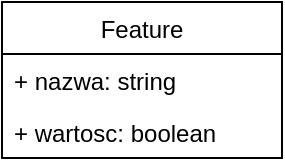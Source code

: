 <mxfile version="17.1.0" type="device"><diagram id="y7qJrpx0anC3AScVE0vU" name="Page-1"><mxGraphModel dx="868" dy="482" grid="1" gridSize="10" guides="1" tooltips="1" connect="1" arrows="1" fold="1" page="1" pageScale="1" pageWidth="827" pageHeight="1169" math="0" shadow="0"><root><mxCell id="0"/><mxCell id="1" parent="0"/><mxCell id="LGt8sBN9nNBL14MeKGvk-1" value="Feature" style="swimlane;fontStyle=0;childLayout=stackLayout;horizontal=1;startSize=26;fillColor=none;horizontalStack=0;resizeParent=1;resizeParentMax=0;resizeLast=0;collapsible=1;marginBottom=0;" vertex="1" parent="1"><mxGeometry x="200" y="130" width="140" height="78" as="geometry"/></mxCell><mxCell id="LGt8sBN9nNBL14MeKGvk-2" value="+ nazwa: string" style="text;strokeColor=none;fillColor=none;align=left;verticalAlign=top;spacingLeft=4;spacingRight=4;overflow=hidden;rotatable=0;points=[[0,0.5],[1,0.5]];portConstraint=eastwest;" vertex="1" parent="LGt8sBN9nNBL14MeKGvk-1"><mxGeometry y="26" width="140" height="26" as="geometry"/></mxCell><mxCell id="LGt8sBN9nNBL14MeKGvk-3" value="+ wartosc: boolean" style="text;strokeColor=none;fillColor=none;align=left;verticalAlign=top;spacingLeft=4;spacingRight=4;overflow=hidden;rotatable=0;points=[[0,0.5],[1,0.5]];portConstraint=eastwest;" vertex="1" parent="LGt8sBN9nNBL14MeKGvk-1"><mxGeometry y="52" width="140" height="26" as="geometry"/></mxCell></root></mxGraphModel></diagram></mxfile>